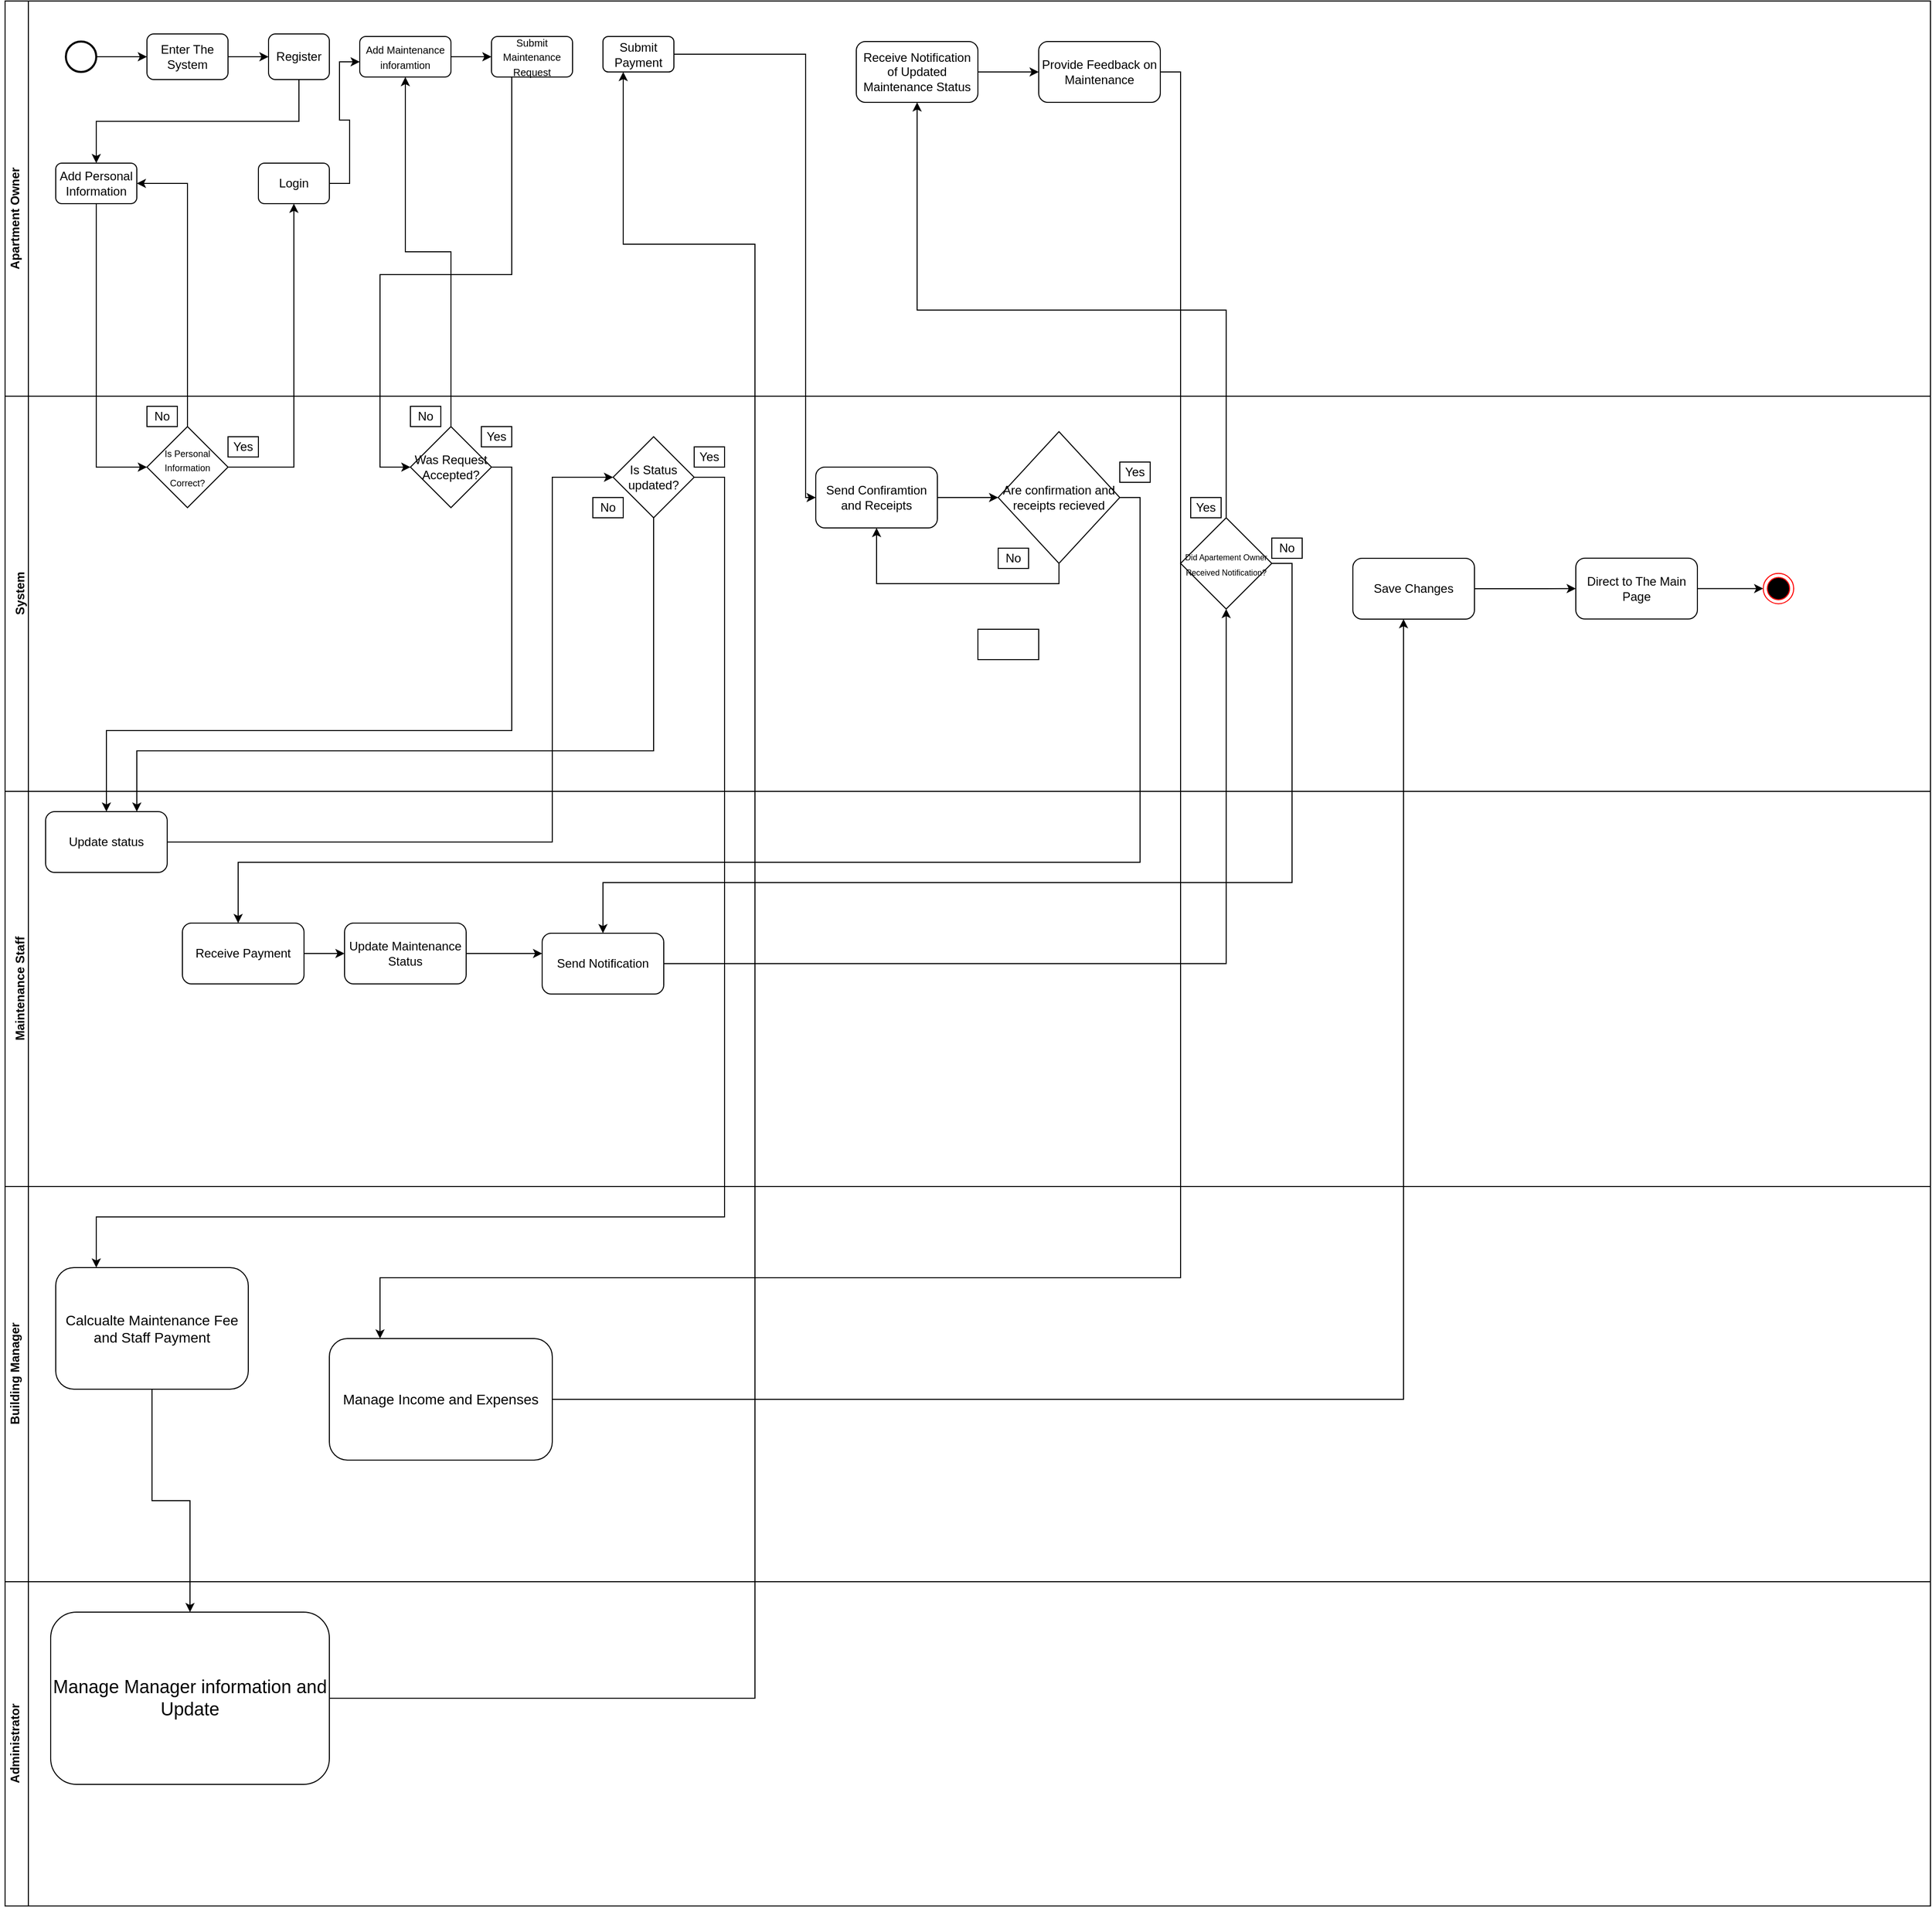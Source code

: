 <mxfile version="21.2.1" type="device">
  <diagram id="prtHgNgQTEPvFCAcTncT" name="Page-1">
    <mxGraphModel dx="7388" dy="2016" grid="1" gridSize="10" guides="1" tooltips="1" connect="1" arrows="1" fold="1" page="1" pageScale="1" pageWidth="827" pageHeight="1169" math="0" shadow="0">
      <root>
        <mxCell id="0" />
        <mxCell id="1" parent="0" />
        <mxCell id="_ke1p80fm0yPTyuVtznq-3" value="" style="swimlane;whiteSpace=wrap;html=1;direction=north;startSize=23;" parent="1" vertex="1">
          <mxGeometry x="-3220" y="520" width="1900" height="390" as="geometry" />
        </mxCell>
        <mxCell id="_ke1p80fm0yPTyuVtznq-20" value="&lt;font style=&quot;font-size: 9px;&quot;&gt;Is Personal Information Correct?&lt;/font&gt;" style="rhombus;whiteSpace=wrap;html=1;" parent="_ke1p80fm0yPTyuVtznq-3" vertex="1">
          <mxGeometry x="140" y="30.0" width="80" height="80" as="geometry" />
        </mxCell>
        <mxCell id="_ke1p80fm0yPTyuVtznq-25" value="No" style="rounded=0;whiteSpace=wrap;html=1;" parent="_ke1p80fm0yPTyuVtznq-3" vertex="1">
          <mxGeometry x="140" y="10" width="30" height="20" as="geometry" />
        </mxCell>
        <mxCell id="_ke1p80fm0yPTyuVtznq-26" value="Yes" style="rounded=0;whiteSpace=wrap;html=1;" parent="_ke1p80fm0yPTyuVtznq-3" vertex="1">
          <mxGeometry x="220" y="40" width="30" height="20" as="geometry" />
        </mxCell>
        <mxCell id="_ke1p80fm0yPTyuVtznq-44" value="Was Request Accepted?" style="rhombus;whiteSpace=wrap;html=1;" parent="_ke1p80fm0yPTyuVtznq-3" vertex="1">
          <mxGeometry x="400" y="30" width="80" height="80" as="geometry" />
        </mxCell>
        <mxCell id="_ke1p80fm0yPTyuVtznq-46" value="No" style="rounded=0;whiteSpace=wrap;html=1;" parent="_ke1p80fm0yPTyuVtznq-3" vertex="1">
          <mxGeometry x="400" y="10" width="30" height="20" as="geometry" />
        </mxCell>
        <mxCell id="_ke1p80fm0yPTyuVtznq-47" value="Yes" style="rounded=0;whiteSpace=wrap;html=1;" parent="_ke1p80fm0yPTyuVtznq-3" vertex="1">
          <mxGeometry x="470" y="30" width="30" height="20" as="geometry" />
        </mxCell>
        <mxCell id="_ke1p80fm0yPTyuVtznq-54" value="Is Status updated?" style="rhombus;whiteSpace=wrap;html=1;" parent="_ke1p80fm0yPTyuVtznq-3" vertex="1">
          <mxGeometry x="600" y="40" width="80" height="80" as="geometry" />
        </mxCell>
        <mxCell id="_ke1p80fm0yPTyuVtznq-56" value="Yes" style="rounded=0;whiteSpace=wrap;html=1;" parent="_ke1p80fm0yPTyuVtznq-3" vertex="1">
          <mxGeometry x="680" y="50" width="30" height="20" as="geometry" />
        </mxCell>
        <mxCell id="_ke1p80fm0yPTyuVtznq-57" value="No" style="rounded=0;whiteSpace=wrap;html=1;" parent="_ke1p80fm0yPTyuVtznq-3" vertex="1">
          <mxGeometry x="580" y="100" width="30" height="20" as="geometry" />
        </mxCell>
        <mxCell id="_ke1p80fm0yPTyuVtznq-72" value="Are confirmation and receipts recieved" style="rhombus;whiteSpace=wrap;html=1;" parent="_ke1p80fm0yPTyuVtznq-3" vertex="1">
          <mxGeometry x="980" y="35" width="120" height="130" as="geometry" />
        </mxCell>
        <mxCell id="_ke1p80fm0yPTyuVtznq-76" value="No" style="rounded=0;whiteSpace=wrap;html=1;" parent="_ke1p80fm0yPTyuVtznq-3" vertex="1">
          <mxGeometry x="980" y="150" width="30" height="20" as="geometry" />
        </mxCell>
        <mxCell id="_ke1p80fm0yPTyuVtznq-77" value="Yes" style="rounded=0;whiteSpace=wrap;html=1;" parent="_ke1p80fm0yPTyuVtznq-3" vertex="1">
          <mxGeometry x="1100" y="65" width="30" height="20" as="geometry" />
        </mxCell>
        <mxCell id="_ke1p80fm0yPTyuVtznq-90" value="No" style="rounded=0;whiteSpace=wrap;html=1;" parent="_ke1p80fm0yPTyuVtznq-3" vertex="1">
          <mxGeometry x="1250" y="140" width="30" height="20" as="geometry" />
        </mxCell>
        <mxCell id="_ke1p80fm0yPTyuVtznq-93" value="Yes" style="rounded=0;whiteSpace=wrap;html=1;" parent="_ke1p80fm0yPTyuVtznq-3" vertex="1">
          <mxGeometry x="1170" y="100" width="30" height="20" as="geometry" />
        </mxCell>
        <mxCell id="v7LtzCn6IxQF1-JkIc5r-6" value="&lt;b&gt;System&lt;/b&gt;" style="text;html=1;align=center;verticalAlign=middle;resizable=0;points=[];autosize=1;strokeColor=none;fillColor=none;rotation=-90;" vertex="1" parent="_ke1p80fm0yPTyuVtznq-3">
          <mxGeometry x="-20" y="180" width="70" height="30" as="geometry" />
        </mxCell>
        <mxCell id="_ke1p80fm0yPTyuVtznq-6" value="" style="swimlane;whiteSpace=wrap;html=1;direction=north;startSize=23;" parent="1" vertex="1">
          <mxGeometry x="-3220" y="130" width="1900" height="390" as="geometry" />
        </mxCell>
        <mxCell id="_ke1p80fm0yPTyuVtznq-10" value="" style="strokeWidth=2;html=1;shape=mxgraph.flowchart.start_2;whiteSpace=wrap;" parent="_ke1p80fm0yPTyuVtznq-6" vertex="1">
          <mxGeometry x="60" y="40" width="30" height="30" as="geometry" />
        </mxCell>
        <mxCell id="_ke1p80fm0yPTyuVtznq-12" value="Enter The System" style="rounded=1;whiteSpace=wrap;html=1;" parent="_ke1p80fm0yPTyuVtznq-6" vertex="1">
          <mxGeometry x="140" y="32.5" width="80" height="45" as="geometry" />
        </mxCell>
        <mxCell id="_ke1p80fm0yPTyuVtznq-11" style="edgeStyle=orthogonalEdgeStyle;rounded=0;orthogonalLoop=1;jettySize=auto;html=1;exitX=1;exitY=0.5;exitDx=0;exitDy=0;exitPerimeter=0;" parent="_ke1p80fm0yPTyuVtznq-6" source="_ke1p80fm0yPTyuVtznq-10" target="_ke1p80fm0yPTyuVtznq-12" edge="1">
          <mxGeometry relative="1" as="geometry">
            <mxPoint x="150" y="55.031" as="targetPoint" />
          </mxGeometry>
        </mxCell>
        <mxCell id="_ke1p80fm0yPTyuVtznq-14" value="Register" style="rounded=1;whiteSpace=wrap;html=1;" parent="_ke1p80fm0yPTyuVtznq-6" vertex="1">
          <mxGeometry x="260" y="32.5" width="60" height="45" as="geometry" />
        </mxCell>
        <mxCell id="_ke1p80fm0yPTyuVtznq-13" style="edgeStyle=orthogonalEdgeStyle;rounded=0;orthogonalLoop=1;jettySize=auto;html=1;exitX=1;exitY=0.5;exitDx=0;exitDy=0;" parent="_ke1p80fm0yPTyuVtznq-6" source="_ke1p80fm0yPTyuVtznq-12" target="_ke1p80fm0yPTyuVtznq-14" edge="1">
          <mxGeometry relative="1" as="geometry">
            <mxPoint x="280" y="55.097" as="targetPoint" />
          </mxGeometry>
        </mxCell>
        <mxCell id="_ke1p80fm0yPTyuVtznq-27" value="Login" style="rounded=1;whiteSpace=wrap;html=1;" parent="_ke1p80fm0yPTyuVtznq-6" vertex="1">
          <mxGeometry x="250" y="160" width="70" height="40" as="geometry" />
        </mxCell>
        <mxCell id="_ke1p80fm0yPTyuVtznq-29" value="&lt;font style=&quot;font-size: 10px;&quot;&gt;Add Maintenance inforamtion&lt;/font&gt;" style="rounded=1;whiteSpace=wrap;html=1;" parent="_ke1p80fm0yPTyuVtznq-6" vertex="1">
          <mxGeometry x="350" y="35" width="90" height="40" as="geometry" />
        </mxCell>
        <mxCell id="_ke1p80fm0yPTyuVtznq-28" style="edgeStyle=orthogonalEdgeStyle;rounded=0;orthogonalLoop=1;jettySize=auto;html=1;exitX=1;exitY=0.5;exitDx=0;exitDy=0;entryX=0;entryY=0.625;entryDx=0;entryDy=0;entryPerimeter=0;" parent="_ke1p80fm0yPTyuVtznq-6" source="_ke1p80fm0yPTyuVtznq-27" target="_ke1p80fm0yPTyuVtznq-29" edge="1">
          <mxGeometry relative="1" as="geometry">
            <mxPoint x="370" y="80" as="targetPoint" />
          </mxGeometry>
        </mxCell>
        <mxCell id="_ke1p80fm0yPTyuVtznq-42" value="&lt;font style=&quot;font-size: 10px;&quot;&gt;Submit Maintenance Request&lt;/font&gt;" style="rounded=1;whiteSpace=wrap;html=1;" parent="_ke1p80fm0yPTyuVtznq-6" vertex="1">
          <mxGeometry x="480" y="35" width="80" height="40" as="geometry" />
        </mxCell>
        <mxCell id="_ke1p80fm0yPTyuVtznq-41" style="edgeStyle=orthogonalEdgeStyle;rounded=0;orthogonalLoop=1;jettySize=auto;html=1;exitX=1;exitY=0.5;exitDx=0;exitDy=0;" parent="_ke1p80fm0yPTyuVtznq-6" source="_ke1p80fm0yPTyuVtznq-29" target="_ke1p80fm0yPTyuVtznq-42" edge="1">
          <mxGeometry relative="1" as="geometry">
            <mxPoint x="480" y="54.667" as="targetPoint" />
          </mxGeometry>
        </mxCell>
        <mxCell id="_ke1p80fm0yPTyuVtznq-65" value="Submit Payment" style="rounded=1;whiteSpace=wrap;html=1;" parent="_ke1p80fm0yPTyuVtznq-6" vertex="1">
          <mxGeometry x="590" y="35" width="70" height="35" as="geometry" />
        </mxCell>
        <mxCell id="_ke1p80fm0yPTyuVtznq-87" value="Receive Notification of Updated Maintenance Status" style="rounded=1;whiteSpace=wrap;html=1;" parent="_ke1p80fm0yPTyuVtznq-6" vertex="1">
          <mxGeometry x="840.0" y="40" width="120" height="60" as="geometry" />
        </mxCell>
        <mxCell id="_ke1p80fm0yPTyuVtznq-92" value="Provide Feedback on Maintenance" style="rounded=1;whiteSpace=wrap;html=1;" parent="_ke1p80fm0yPTyuVtznq-6" vertex="1">
          <mxGeometry x="1020" y="40.003" width="120" height="60" as="geometry" />
        </mxCell>
        <mxCell id="_ke1p80fm0yPTyuVtznq-91" style="edgeStyle=orthogonalEdgeStyle;rounded=0;orthogonalLoop=1;jettySize=auto;html=1;exitX=1;exitY=0.5;exitDx=0;exitDy=0;" parent="_ke1p80fm0yPTyuVtznq-6" source="_ke1p80fm0yPTyuVtznq-87" target="_ke1p80fm0yPTyuVtznq-92" edge="1">
          <mxGeometry relative="1" as="geometry">
            <mxPoint x="1060" y="69.923" as="targetPoint" />
          </mxGeometry>
        </mxCell>
        <mxCell id="v7LtzCn6IxQF1-JkIc5r-1" value="&lt;b&gt;Apartment Owner&lt;/b&gt;" style="text;html=1;align=center;verticalAlign=middle;resizable=0;points=[];autosize=1;strokeColor=none;fillColor=none;rotation=-90;" vertex="1" parent="_ke1p80fm0yPTyuVtznq-6">
          <mxGeometry x="-50" y="200" width="120" height="30" as="geometry" />
        </mxCell>
        <mxCell id="_ke1p80fm0yPTyuVtznq-8" value="" style="swimlane;whiteSpace=wrap;html=1;direction=north;startSize=23;" parent="1" vertex="1">
          <mxGeometry x="-3220" y="1300" width="1900" height="390" as="geometry" />
        </mxCell>
        <mxCell id="v7LtzCn6IxQF1-JkIc5r-3" value="&lt;b&gt;Building Manager&lt;/b&gt;" style="text;html=1;align=center;verticalAlign=middle;resizable=0;points=[];autosize=1;strokeColor=none;fillColor=none;rotation=-90;" vertex="1" parent="_ke1p80fm0yPTyuVtznq-8">
          <mxGeometry x="-50" y="170" width="120" height="30" as="geometry" />
        </mxCell>
        <mxCell id="_ke1p80fm0yPTyuVtznq-9" value="" style="swimlane;whiteSpace=wrap;html=1;direction=north;startSize=23;" parent="1" vertex="1">
          <mxGeometry x="-3220" y="1690" width="1900" height="320" as="geometry" />
        </mxCell>
        <mxCell id="_ke1p80fm0yPTyuVtznq-62" value="&lt;font style=&quot;font-size: 18px;&quot;&gt;Manage Manager information and Update&lt;/font&gt;" style="rounded=1;whiteSpace=wrap;html=1;" parent="_ke1p80fm0yPTyuVtznq-9" vertex="1">
          <mxGeometry x="45" y="30" width="275" height="170" as="geometry" />
        </mxCell>
        <mxCell id="v7LtzCn6IxQF1-JkIc5r-4" value="&lt;b&gt;Administrator&lt;/b&gt;" style="text;html=1;align=center;verticalAlign=middle;resizable=0;points=[];autosize=1;strokeColor=none;fillColor=none;rotation=-90;" vertex="1" parent="_ke1p80fm0yPTyuVtznq-9">
          <mxGeometry x="-40" y="145" width="100" height="30" as="geometry" />
        </mxCell>
        <mxCell id="_ke1p80fm0yPTyuVtznq-17" style="edgeStyle=orthogonalEdgeStyle;rounded=0;orthogonalLoop=1;jettySize=auto;html=1;exitX=0.5;exitY=1;exitDx=0;exitDy=0;" parent="1" source="_ke1p80fm0yPTyuVtznq-16" target="_ke1p80fm0yPTyuVtznq-20" edge="1">
          <mxGeometry relative="1" as="geometry">
            <mxPoint x="-3110" y="590" as="targetPoint" />
            <Array as="points">
              <mxPoint x="-3130" y="590" />
            </Array>
          </mxGeometry>
        </mxCell>
        <mxCell id="_ke1p80fm0yPTyuVtznq-16" value="Add Personal Information" style="rounded=1;whiteSpace=wrap;html=1;" parent="1" vertex="1">
          <mxGeometry x="-3170" y="290" width="80" height="40" as="geometry" />
        </mxCell>
        <mxCell id="_ke1p80fm0yPTyuVtznq-15" style="edgeStyle=orthogonalEdgeStyle;rounded=0;orthogonalLoop=1;jettySize=auto;html=1;exitX=0.5;exitY=1;exitDx=0;exitDy=0;" parent="1" source="_ke1p80fm0yPTyuVtznq-14" target="_ke1p80fm0yPTyuVtznq-16" edge="1">
          <mxGeometry relative="1" as="geometry">
            <mxPoint x="-3150" y="320" as="targetPoint" />
          </mxGeometry>
        </mxCell>
        <mxCell id="_ke1p80fm0yPTyuVtznq-21" style="edgeStyle=orthogonalEdgeStyle;rounded=0;orthogonalLoop=1;jettySize=auto;html=1;exitX=0.5;exitY=0;exitDx=0;exitDy=0;entryX=1;entryY=0.5;entryDx=0;entryDy=0;" parent="1" source="_ke1p80fm0yPTyuVtznq-20" target="_ke1p80fm0yPTyuVtznq-16" edge="1">
          <mxGeometry relative="1" as="geometry" />
        </mxCell>
        <mxCell id="_ke1p80fm0yPTyuVtznq-22" style="edgeStyle=orthogonalEdgeStyle;rounded=0;orthogonalLoop=1;jettySize=auto;html=1;exitX=1;exitY=0.5;exitDx=0;exitDy=0;" parent="1" source="_ke1p80fm0yPTyuVtznq-20" target="_ke1p80fm0yPTyuVtznq-27" edge="1">
          <mxGeometry relative="1" as="geometry">
            <mxPoint x="-2940" y="360" as="targetPoint" />
            <Array as="points">
              <mxPoint x="-2935" y="590" />
            </Array>
          </mxGeometry>
        </mxCell>
        <mxCell id="_ke1p80fm0yPTyuVtznq-43" style="edgeStyle=orthogonalEdgeStyle;rounded=0;orthogonalLoop=1;jettySize=auto;html=1;exitX=0.5;exitY=1;exitDx=0;exitDy=0;" parent="1" source="_ke1p80fm0yPTyuVtznq-42" target="_ke1p80fm0yPTyuVtznq-44" edge="1">
          <mxGeometry relative="1" as="geometry">
            <mxPoint x="-2830" y="580" as="targetPoint" />
            <Array as="points">
              <mxPoint x="-2720" y="205" />
              <mxPoint x="-2720" y="400" />
              <mxPoint x="-2850" y="400" />
              <mxPoint x="-2850" y="590" />
            </Array>
          </mxGeometry>
        </mxCell>
        <mxCell id="_ke1p80fm0yPTyuVtznq-45" style="edgeStyle=orthogonalEdgeStyle;rounded=0;orthogonalLoop=1;jettySize=auto;html=1;exitX=0.5;exitY=0;exitDx=0;exitDy=0;" parent="1" source="_ke1p80fm0yPTyuVtznq-44" target="_ke1p80fm0yPTyuVtznq-29" edge="1">
          <mxGeometry relative="1" as="geometry">
            <mxPoint x="-2810" y="260" as="targetPoint" />
          </mxGeometry>
        </mxCell>
        <mxCell id="_ke1p80fm0yPTyuVtznq-48" style="edgeStyle=orthogonalEdgeStyle;rounded=0;orthogonalLoop=1;jettySize=auto;html=1;exitX=1;exitY=0.5;exitDx=0;exitDy=0;" parent="1" source="_ke1p80fm0yPTyuVtznq-44" target="_ke1p80fm0yPTyuVtznq-52" edge="1">
          <mxGeometry relative="1" as="geometry">
            <mxPoint x="-3120" y="960" as="targetPoint" />
            <Array as="points">
              <mxPoint x="-2720" y="590" />
              <mxPoint x="-2720" y="850" />
              <mxPoint x="-3120" y="850" />
            </Array>
          </mxGeometry>
        </mxCell>
        <mxCell id="_ke1p80fm0yPTyuVtznq-51" value="" style="swimlane;whiteSpace=wrap;html=1;direction=north;startSize=23;" parent="1" vertex="1">
          <mxGeometry x="-3220" y="910" width="1900" height="390" as="geometry" />
        </mxCell>
        <mxCell id="_ke1p80fm0yPTyuVtznq-79" value="Receive Payment" style="rounded=1;whiteSpace=wrap;html=1;" parent="_ke1p80fm0yPTyuVtznq-51" vertex="1">
          <mxGeometry x="175" y="130" width="120" height="60" as="geometry" />
        </mxCell>
        <mxCell id="_ke1p80fm0yPTyuVtznq-81" value="Update Maintenance Status" style="rounded=1;whiteSpace=wrap;html=1;" parent="_ke1p80fm0yPTyuVtznq-51" vertex="1">
          <mxGeometry x="335" y="130.0" width="120" height="60" as="geometry" />
        </mxCell>
        <mxCell id="_ke1p80fm0yPTyuVtznq-80" style="edgeStyle=orthogonalEdgeStyle;rounded=0;orthogonalLoop=1;jettySize=auto;html=1;exitX=1;exitY=0.5;exitDx=0;exitDy=0;" parent="_ke1p80fm0yPTyuVtznq-51" source="_ke1p80fm0yPTyuVtznq-79" target="_ke1p80fm0yPTyuVtznq-81" edge="1">
          <mxGeometry relative="1" as="geometry">
            <mxPoint x="360" y="160.03" as="targetPoint" />
          </mxGeometry>
        </mxCell>
        <mxCell id="_ke1p80fm0yPTyuVtznq-83" value="Send Notification" style="rounded=1;whiteSpace=wrap;html=1;" parent="_ke1p80fm0yPTyuVtznq-51" vertex="1">
          <mxGeometry x="530" y="140.0" width="120" height="60" as="geometry" />
        </mxCell>
        <mxCell id="_ke1p80fm0yPTyuVtznq-82" style="edgeStyle=orthogonalEdgeStyle;rounded=0;orthogonalLoop=1;jettySize=auto;html=1;exitX=1;exitY=0.5;exitDx=0;exitDy=0;" parent="_ke1p80fm0yPTyuVtznq-51" source="_ke1p80fm0yPTyuVtznq-81" target="_ke1p80fm0yPTyuVtznq-83" edge="1">
          <mxGeometry relative="1" as="geometry">
            <mxPoint x="500" y="160.03" as="targetPoint" />
            <Array as="points">
              <mxPoint x="510" y="160" />
              <mxPoint x="510" y="160" />
            </Array>
          </mxGeometry>
        </mxCell>
        <mxCell id="v7LtzCn6IxQF1-JkIc5r-5" value="&lt;b&gt;Maintenance Staff&lt;/b&gt;" style="text;html=1;align=center;verticalAlign=middle;resizable=0;points=[];autosize=1;strokeColor=none;fillColor=none;rotation=-90;" vertex="1" parent="_ke1p80fm0yPTyuVtznq-51">
          <mxGeometry x="-50" y="180" width="130" height="30" as="geometry" />
        </mxCell>
        <mxCell id="_ke1p80fm0yPTyuVtznq-53" style="edgeStyle=orthogonalEdgeStyle;rounded=0;orthogonalLoop=1;jettySize=auto;html=1;exitX=1;exitY=0.5;exitDx=0;exitDy=0;entryX=0;entryY=0.5;entryDx=0;entryDy=0;" parent="1" source="_ke1p80fm0yPTyuVtznq-52" target="_ke1p80fm0yPTyuVtznq-54" edge="1">
          <mxGeometry relative="1" as="geometry">
            <mxPoint x="-2630" y="600" as="targetPoint" />
            <Array as="points">
              <mxPoint x="-2680" y="960" />
              <mxPoint x="-2680" y="600" />
            </Array>
          </mxGeometry>
        </mxCell>
        <mxCell id="_ke1p80fm0yPTyuVtznq-52" value="Update status" style="rounded=1;whiteSpace=wrap;html=1;" parent="1" vertex="1">
          <mxGeometry x="-3180" y="930" width="120" height="60" as="geometry" />
        </mxCell>
        <mxCell id="_ke1p80fm0yPTyuVtznq-58" style="edgeStyle=orthogonalEdgeStyle;rounded=0;orthogonalLoop=1;jettySize=auto;html=1;exitX=0.5;exitY=1;exitDx=0;exitDy=0;entryX=0.75;entryY=0;entryDx=0;entryDy=0;" parent="1" source="_ke1p80fm0yPTyuVtznq-54" target="_ke1p80fm0yPTyuVtznq-52" edge="1">
          <mxGeometry relative="1" as="geometry">
            <Array as="points">
              <mxPoint x="-2580" y="870" />
              <mxPoint x="-3090" y="870" />
            </Array>
          </mxGeometry>
        </mxCell>
        <mxCell id="_ke1p80fm0yPTyuVtznq-60" style="edgeStyle=orthogonalEdgeStyle;rounded=0;orthogonalLoop=1;jettySize=auto;html=1;exitX=0.5;exitY=1;exitDx=0;exitDy=0;" parent="1" source="_ke1p80fm0yPTyuVtznq-59" target="_ke1p80fm0yPTyuVtznq-62" edge="1">
          <mxGeometry relative="1" as="geometry">
            <mxPoint x="-3115" y="1750" as="targetPoint" />
          </mxGeometry>
        </mxCell>
        <mxCell id="_ke1p80fm0yPTyuVtznq-59" value="&lt;font style=&quot;font-size: 14px;&quot;&gt;Calcualte Maintenance Fee and Staff Payment&lt;/font&gt;" style="rounded=1;whiteSpace=wrap;html=1;" parent="1" vertex="1">
          <mxGeometry x="-3170" y="1380" width="190" height="120" as="geometry" />
        </mxCell>
        <mxCell id="_ke1p80fm0yPTyuVtznq-55" style="edgeStyle=orthogonalEdgeStyle;rounded=0;orthogonalLoop=1;jettySize=auto;html=1;exitX=1;exitY=0.5;exitDx=0;exitDy=0;" parent="1" source="_ke1p80fm0yPTyuVtznq-54" target="_ke1p80fm0yPTyuVtznq-59" edge="1">
          <mxGeometry relative="1" as="geometry">
            <mxPoint x="-3130" y="1400" as="targetPoint" />
            <Array as="points">
              <mxPoint x="-2510" y="600" />
              <mxPoint x="-2510" y="1330" />
              <mxPoint x="-3130" y="1330" />
            </Array>
          </mxGeometry>
        </mxCell>
        <mxCell id="_ke1p80fm0yPTyuVtznq-63" style="edgeStyle=orthogonalEdgeStyle;rounded=0;orthogonalLoop=1;jettySize=auto;html=1;exitX=1;exitY=0.5;exitDx=0;exitDy=0;" parent="1" source="_ke1p80fm0yPTyuVtznq-62" target="_ke1p80fm0yPTyuVtznq-65" edge="1">
          <mxGeometry relative="1" as="geometry">
            <mxPoint x="-2610" y="230" as="targetPoint" />
            <Array as="points">
              <mxPoint x="-2480" y="1805" />
              <mxPoint x="-2480" y="370" />
              <mxPoint x="-2610" y="370" />
            </Array>
          </mxGeometry>
        </mxCell>
        <mxCell id="_ke1p80fm0yPTyuVtznq-66" style="edgeStyle=orthogonalEdgeStyle;rounded=0;orthogonalLoop=1;jettySize=auto;html=1;exitX=1;exitY=0.5;exitDx=0;exitDy=0;" parent="1" source="_ke1p80fm0yPTyuVtznq-65" target="_ke1p80fm0yPTyuVtznq-70" edge="1">
          <mxGeometry relative="1" as="geometry">
            <mxPoint x="-2360" y="620" as="targetPoint" />
            <Array as="points">
              <mxPoint x="-2430" y="182" />
              <mxPoint x="-2430" y="620" />
            </Array>
          </mxGeometry>
        </mxCell>
        <mxCell id="_ke1p80fm0yPTyuVtznq-71" style="edgeStyle=orthogonalEdgeStyle;rounded=0;orthogonalLoop=1;jettySize=auto;html=1;exitX=1;exitY=0.5;exitDx=0;exitDy=0;" parent="1" source="_ke1p80fm0yPTyuVtznq-70" target="_ke1p80fm0yPTyuVtznq-72" edge="1">
          <mxGeometry relative="1" as="geometry">
            <mxPoint x="-2260" y="620" as="targetPoint" />
          </mxGeometry>
        </mxCell>
        <mxCell id="_ke1p80fm0yPTyuVtznq-70" value="Send Confiramtion and Receipts" style="rounded=1;whiteSpace=wrap;html=1;" parent="1" vertex="1">
          <mxGeometry x="-2420" y="590" width="120" height="60" as="geometry" />
        </mxCell>
        <mxCell id="_ke1p80fm0yPTyuVtznq-75" style="edgeStyle=orthogonalEdgeStyle;rounded=0;orthogonalLoop=1;jettySize=auto;html=1;exitX=0.5;exitY=1;exitDx=0;exitDy=0;entryX=0.5;entryY=1;entryDx=0;entryDy=0;" parent="1" source="_ke1p80fm0yPTyuVtznq-72" target="_ke1p80fm0yPTyuVtznq-70" edge="1">
          <mxGeometry relative="1" as="geometry" />
        </mxCell>
        <mxCell id="_ke1p80fm0yPTyuVtznq-73" style="edgeStyle=orthogonalEdgeStyle;rounded=0;orthogonalLoop=1;jettySize=auto;html=1;exitX=1;exitY=0.5;exitDx=0;exitDy=0;" parent="1" source="_ke1p80fm0yPTyuVtznq-72" target="_ke1p80fm0yPTyuVtznq-79" edge="1">
          <mxGeometry relative="1" as="geometry">
            <mxPoint x="-2990" y="1100" as="targetPoint" />
            <Array as="points">
              <mxPoint x="-2100" y="620" />
              <mxPoint x="-2100" y="980" />
              <mxPoint x="-2990" y="980" />
              <mxPoint x="-2990" y="1100" />
            </Array>
          </mxGeometry>
        </mxCell>
        <mxCell id="_ke1p80fm0yPTyuVtznq-86" style="edgeStyle=orthogonalEdgeStyle;rounded=0;orthogonalLoop=1;jettySize=auto;html=1;exitX=0.5;exitY=0;exitDx=0;exitDy=0;" parent="1" source="_ke1p80fm0yPTyuVtznq-85" target="_ke1p80fm0yPTyuVtznq-87" edge="1">
          <mxGeometry relative="1" as="geometry">
            <mxPoint x="-2330" y="250" as="targetPoint" />
          </mxGeometry>
        </mxCell>
        <mxCell id="_ke1p80fm0yPTyuVtznq-89" style="edgeStyle=orthogonalEdgeStyle;rounded=0;orthogonalLoop=1;jettySize=auto;html=1;exitX=1;exitY=0.5;exitDx=0;exitDy=0;" parent="1" source="_ke1p80fm0yPTyuVtznq-85" target="_ke1p80fm0yPTyuVtznq-83" edge="1">
          <mxGeometry relative="1" as="geometry">
            <Array as="points">
              <mxPoint x="-1950" y="685" />
              <mxPoint x="-1950" y="1000" />
              <mxPoint x="-2630" y="1000" />
            </Array>
          </mxGeometry>
        </mxCell>
        <mxCell id="_ke1p80fm0yPTyuVtznq-85" value="&lt;font style=&quot;font-size: 8px;&quot;&gt;Did Apartement Owner Received Notification?&lt;/font&gt;" style="rhombus;whiteSpace=wrap;html=1;" parent="1" vertex="1">
          <mxGeometry x="-2060" y="640" width="90" height="90" as="geometry" />
        </mxCell>
        <mxCell id="_ke1p80fm0yPTyuVtznq-84" style="edgeStyle=orthogonalEdgeStyle;rounded=0;orthogonalLoop=1;jettySize=auto;html=1;exitX=1;exitY=0.5;exitDx=0;exitDy=0;" parent="1" source="_ke1p80fm0yPTyuVtznq-83" target="_ke1p80fm0yPTyuVtznq-85" edge="1">
          <mxGeometry relative="1" as="geometry">
            <mxPoint x="-2010" y="690.0" as="targetPoint" />
          </mxGeometry>
        </mxCell>
        <mxCell id="_ke1p80fm0yPTyuVtznq-88" value="" style="rounded=0;whiteSpace=wrap;html=1;" parent="1" vertex="1">
          <mxGeometry x="-2260" y="750" width="60" height="30" as="geometry" />
        </mxCell>
        <mxCell id="_ke1p80fm0yPTyuVtznq-96" style="edgeStyle=orthogonalEdgeStyle;rounded=0;orthogonalLoop=1;jettySize=auto;html=1;exitX=1;exitY=0.5;exitDx=0;exitDy=0;" parent="1" source="_ke1p80fm0yPTyuVtznq-95" target="_ke1p80fm0yPTyuVtznq-98" edge="1">
          <mxGeometry relative="1" as="geometry">
            <mxPoint x="-1830" y="710" as="targetPoint" />
            <Array as="points">
              <mxPoint x="-1840" y="1480" />
              <mxPoint x="-1840" y="780" />
            </Array>
          </mxGeometry>
        </mxCell>
        <mxCell id="_ke1p80fm0yPTyuVtznq-95" value="&lt;font style=&quot;font-size: 14px;&quot;&gt;Manage Income and Expenses&lt;/font&gt;" style="rounded=1;whiteSpace=wrap;html=1;" parent="1" vertex="1">
          <mxGeometry x="-2900" y="1450" width="220" height="120" as="geometry" />
        </mxCell>
        <mxCell id="_ke1p80fm0yPTyuVtznq-94" style="edgeStyle=orthogonalEdgeStyle;rounded=0;orthogonalLoop=1;jettySize=auto;html=1;exitX=1;exitY=0.5;exitDx=0;exitDy=0;" parent="1" source="_ke1p80fm0yPTyuVtznq-92" target="_ke1p80fm0yPTyuVtznq-95" edge="1">
          <mxGeometry relative="1" as="geometry">
            <mxPoint x="-2840" y="1480" as="targetPoint" />
            <Array as="points">
              <mxPoint x="-2060" y="200" />
              <mxPoint x="-2060" y="1390" />
              <mxPoint x="-2850" y="1390" />
            </Array>
          </mxGeometry>
        </mxCell>
        <mxCell id="_ke1p80fm0yPTyuVtznq-99" style="edgeStyle=orthogonalEdgeStyle;rounded=0;orthogonalLoop=1;jettySize=auto;html=1;exitX=1;exitY=0.5;exitDx=0;exitDy=0;" parent="1" source="_ke1p80fm0yPTyuVtznq-98" target="_ke1p80fm0yPTyuVtznq-100" edge="1">
          <mxGeometry relative="1" as="geometry">
            <mxPoint x="-1610" y="709.852" as="targetPoint" />
          </mxGeometry>
        </mxCell>
        <mxCell id="_ke1p80fm0yPTyuVtznq-98" value="Save Changes" style="rounded=1;whiteSpace=wrap;html=1;" parent="1" vertex="1">
          <mxGeometry x="-1890" y="680" width="120" height="60" as="geometry" />
        </mxCell>
        <mxCell id="_ke1p80fm0yPTyuVtznq-101" style="edgeStyle=orthogonalEdgeStyle;rounded=0;orthogonalLoop=1;jettySize=auto;html=1;exitX=1;exitY=0.5;exitDx=0;exitDy=0;" parent="1" source="_ke1p80fm0yPTyuVtznq-100" target="_ke1p80fm0yPTyuVtznq-102" edge="1">
          <mxGeometry relative="1" as="geometry">
            <mxPoint x="-1470" y="709.852" as="targetPoint" />
          </mxGeometry>
        </mxCell>
        <mxCell id="_ke1p80fm0yPTyuVtznq-100" value="Direct to The Main Page" style="rounded=1;whiteSpace=wrap;html=1;" parent="1" vertex="1">
          <mxGeometry x="-1670" y="679.852" width="120" height="60" as="geometry" />
        </mxCell>
        <mxCell id="_ke1p80fm0yPTyuVtznq-102" value="" style="ellipse;html=1;shape=endState;fillColor=#000000;strokeColor=#ff0000;" parent="1" vertex="1">
          <mxGeometry x="-1485" y="694.852" width="30" height="30" as="geometry" />
        </mxCell>
      </root>
    </mxGraphModel>
  </diagram>
</mxfile>

